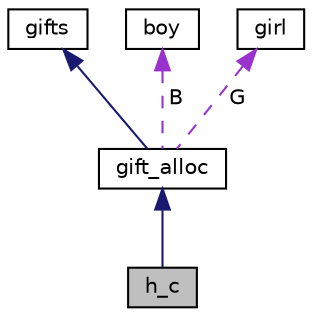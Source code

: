 digraph "h_c"
{
  edge [fontname="Helvetica",fontsize="10",labelfontname="Helvetica",labelfontsize="10"];
  node [fontname="Helvetica",fontsize="10",shape=record];
  Node1 [label="h_c",height=0.2,width=0.4,color="black", fillcolor="grey75", style="filled", fontcolor="black"];
  Node2 -> Node1 [dir="back",color="midnightblue",fontsize="10",style="solid",fontname="Helvetica"];
  Node2 [label="gift_alloc",height=0.2,width=0.4,color="black", fillcolor="white", style="filled",URL="$classgift__alloc.html",tooltip="Gift Allocating Class Stores the information about the gifts exchanged. Inherits from class gifts..."];
  Node3 -> Node2 [dir="back",color="midnightblue",fontsize="10",style="solid",fontname="Helvetica"];
  Node3 [label="gifts",height=0.2,width=0.4,color="black", fillcolor="white", style="filled",URL="$classgifts.html",tooltip="Gifts Class Stores the information about the gifts. Acts as a base class. "];
  Node4 -> Node2 [dir="back",color="darkorchid3",fontsize="10",style="dashed",label=" B" ,fontname="Helvetica"];
  Node4 [label="boy",height=0.2,width=0.4,color="black", fillcolor="white", style="filled",URL="$classboy.html",tooltip="BOY CLASS Contains the attributes of all the BOYS. Acts as a base class. "];
  Node5 -> Node2 [dir="back",color="darkorchid3",fontsize="10",style="dashed",label=" G" ,fontname="Helvetica"];
  Node5 [label="girl",height=0.2,width=0.4,color="black", fillcolor="white", style="filled",URL="$classgirl.html",tooltip="GIRL CLASS Contains the attributes of all the GIRLS. Acts as a base class. "];
}
